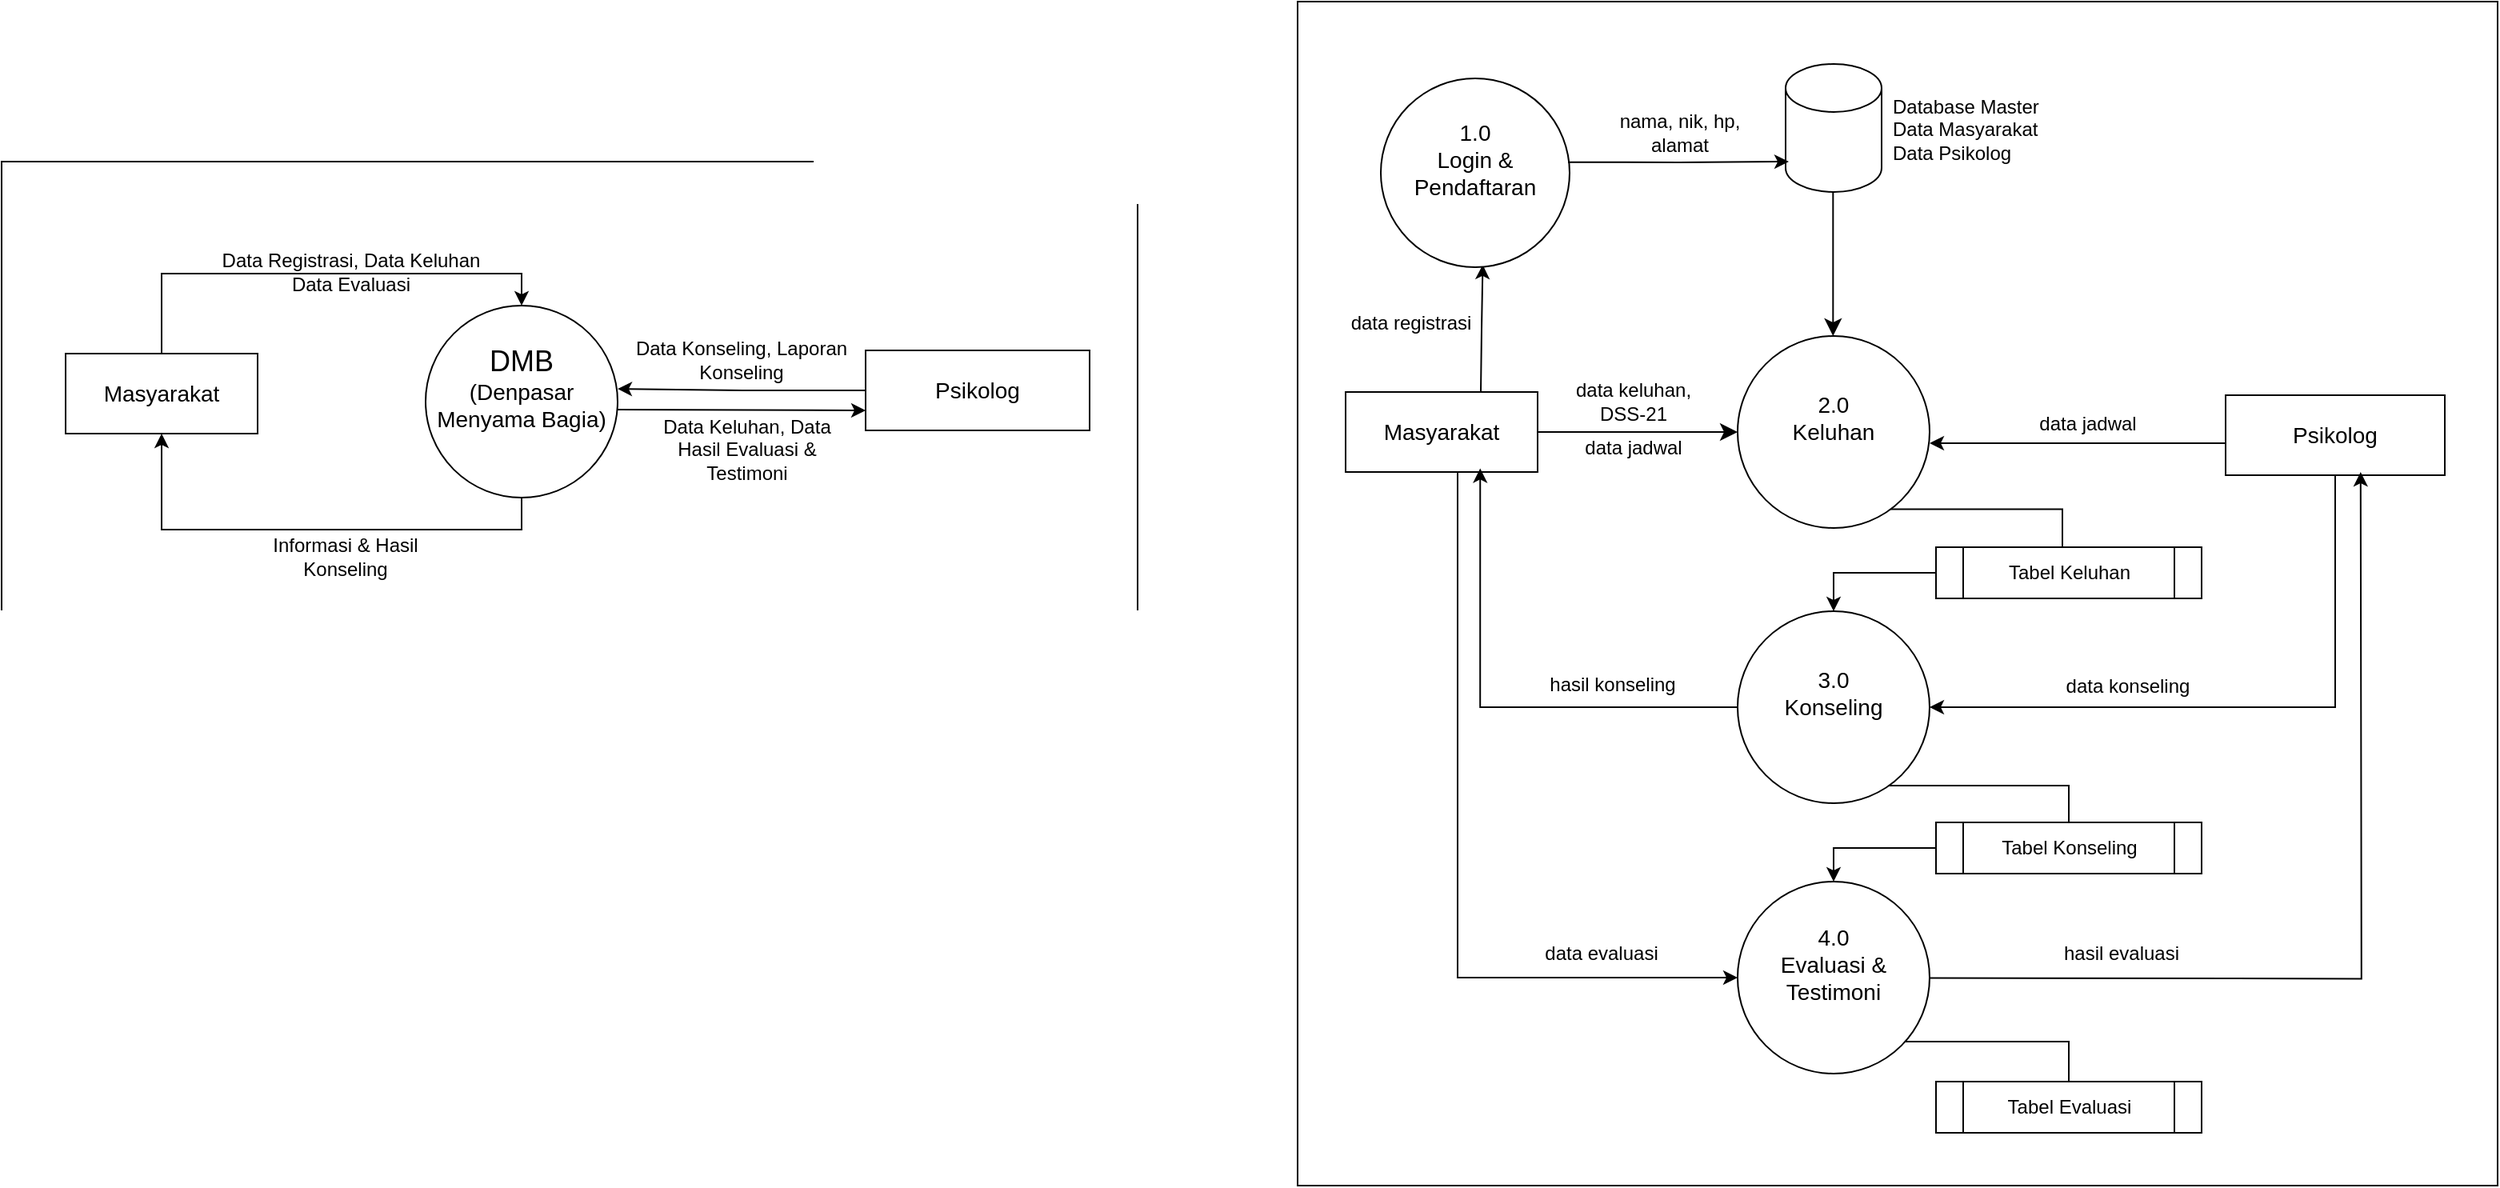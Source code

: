 <mxfile version="26.0.6">
  <diagram id="6a731a19-8d31-9384-78a2-239565b7b9f0" name="Page-1">
    <mxGraphModel dx="2151" dy="1160" grid="1" gridSize="10" guides="1" tooltips="1" connect="1" arrows="1" fold="1" page="1" pageScale="1" pageWidth="1169" pageHeight="827" background="none" math="0" shadow="0">
      <root>
        <mxCell id="0" />
        <mxCell id="1" parent="0" />
        <mxCell id="cNiK-8ckhrLXa3-nI2Zt-66" style="edgeStyle=orthogonalEdgeStyle;rounded=0;orthogonalLoop=1;jettySize=auto;html=1;entryX=0.5;entryY=1;entryDx=0;entryDy=0;" parent="1" source="cNiK-8ckhrLXa3-nI2Zt-7" target="cNiK-8ckhrLXa3-nI2Zt-12" edge="1">
          <mxGeometry relative="1" as="geometry">
            <Array as="points">
              <mxPoint x="415" y="450" />
              <mxPoint x="190" y="450" />
            </Array>
          </mxGeometry>
        </mxCell>
        <mxCell id="cNiK-8ckhrLXa3-nI2Zt-72" style="edgeStyle=orthogonalEdgeStyle;rounded=0;orthogonalLoop=1;jettySize=auto;html=1;entryX=0;entryY=0.75;entryDx=0;entryDy=0;" parent="1" edge="1" target="cNiK-8ckhrLXa3-nI2Zt-70">
          <mxGeometry relative="1" as="geometry">
            <mxPoint x="475" y="375" as="sourcePoint" />
            <mxPoint x="560" y="375" as="targetPoint" />
          </mxGeometry>
        </mxCell>
        <mxCell id="cNiK-8ckhrLXa3-nI2Zt-7" value="&lt;div&gt;&lt;font style=&quot;font-size: 18px;&quot;&gt;DMB&lt;/font&gt;&lt;/div&gt;&lt;div&gt;&lt;font style=&quot;font-size: 14px;&quot;&gt;(Denpasar Menyama Bagia)&lt;/font&gt;&lt;/div&gt;&lt;div&gt;&lt;font style=&quot;font-size: 14px;&quot;&gt;&lt;br&gt;&lt;/font&gt;&lt;/div&gt;" style="ellipse;whiteSpace=wrap;html=1;aspect=fixed;fontSize=14;" parent="1" vertex="1">
          <mxGeometry x="355" y="310" width="120" height="120" as="geometry" />
        </mxCell>
        <mxCell id="cNiK-8ckhrLXa3-nI2Zt-65" style="edgeStyle=orthogonalEdgeStyle;rounded=0;orthogonalLoop=1;jettySize=auto;html=1;entryX=0.5;entryY=0;entryDx=0;entryDy=0;" parent="1" source="cNiK-8ckhrLXa3-nI2Zt-12" target="cNiK-8ckhrLXa3-nI2Zt-7" edge="1">
          <mxGeometry relative="1" as="geometry">
            <Array as="points">
              <mxPoint x="190" y="290" />
              <mxPoint x="415" y="290" />
            </Array>
          </mxGeometry>
        </mxCell>
        <mxCell id="cNiK-8ckhrLXa3-nI2Zt-12" value="Masyarakat" style="rounded=0;whiteSpace=wrap;html=1;fontSize=14;" parent="1" vertex="1">
          <mxGeometry x="130" y="340" width="120" height="50" as="geometry" />
        </mxCell>
        <mxCell id="cNiK-8ckhrLXa3-nI2Zt-18" value="Data Registrasi, Data Keluhan&lt;br&gt;Data Evaluasi" style="text;html=1;align=center;verticalAlign=middle;whiteSpace=wrap;rounded=0;fontSize=12;" parent="1" vertex="1">
          <mxGeometry x="219" y="271" width="179" height="35" as="geometry" />
        </mxCell>
        <mxCell id="cNiK-8ckhrLXa3-nI2Zt-33" value="" style="rounded=0;whiteSpace=wrap;html=1;fillColor=none;" parent="1" vertex="1">
          <mxGeometry x="900" y="120" width="750" height="740" as="geometry" />
        </mxCell>
        <mxCell id="cNiK-8ckhrLXa3-nI2Zt-35" value="" style="shape=cylinder3;whiteSpace=wrap;html=1;boundedLbl=1;backgroundOutline=1;size=15;" parent="1" vertex="1">
          <mxGeometry x="1205" y="159" width="60" height="80" as="geometry" />
        </mxCell>
        <mxCell id="cNiK-8ckhrLXa3-nI2Zt-36" value="&lt;div style=&quot;font-size: 12px;&quot;&gt;Database Master Data Masyarakat&lt;/div&gt;&lt;div style=&quot;font-size: 12px;&quot;&gt;Data Psikolog&lt;br&gt;&lt;/div&gt;" style="text;html=1;align=left;verticalAlign=middle;whiteSpace=wrap;rounded=0;fontSize=12;" parent="1" vertex="1">
          <mxGeometry x="1270" y="170" width="100" height="60" as="geometry" />
        </mxCell>
        <mxCell id="cNiK-8ckhrLXa3-nI2Zt-37" style="edgeStyle=none;curved=1;rounded=0;orthogonalLoop=1;jettySize=auto;html=1;fontSize=12;startSize=8;endSize=8;endArrow=none;endFill=0;startArrow=classic;startFill=1;" parent="1" edge="1">
          <mxGeometry relative="1" as="geometry">
            <mxPoint x="1234.66" y="239" as="targetPoint" />
            <mxPoint x="1234.66" y="329" as="sourcePoint" />
          </mxGeometry>
        </mxCell>
        <mxCell id="cNiK-8ckhrLXa3-nI2Zt-38" style="edgeStyle=orthogonalEdgeStyle;rounded=0;orthogonalLoop=1;jettySize=auto;html=1;fontSize=12;startSize=8;endSize=8;endArrow=none;endFill=0;exitX=0.774;exitY=0.902;exitDx=0;exitDy=0;exitPerimeter=0;" parent="1" source="cNiK-8ckhrLXa3-nI2Zt-39" target="cNiK-8ckhrLXa3-nI2Zt-93" edge="1">
          <mxGeometry relative="1" as="geometry">
            <mxPoint x="1235" y="540" as="targetPoint" />
            <Array as="points">
              <mxPoint x="1378" y="437" />
            </Array>
          </mxGeometry>
        </mxCell>
        <mxCell id="cNiK-8ckhrLXa3-nI2Zt-39" value="&lt;div style=&quot;font-size: 14px;&quot;&gt;2.0&lt;/div&gt;&lt;div&gt;Keluhan&lt;/div&gt;&lt;div&gt;&lt;br&gt;&lt;/div&gt;" style="ellipse;whiteSpace=wrap;html=1;aspect=fixed;fontSize=14;" parent="1" vertex="1">
          <mxGeometry x="1175" y="329" width="120" height="120" as="geometry" />
        </mxCell>
        <mxCell id="cNiK-8ckhrLXa3-nI2Zt-42" style="edgeStyle=none;curved=1;rounded=0;orthogonalLoop=1;jettySize=auto;html=1;entryX=0;entryY=0.5;entryDx=0;entryDy=0;fontSize=12;startSize=8;endSize=8;" parent="1" source="cNiK-8ckhrLXa3-nI2Zt-44" target="cNiK-8ckhrLXa3-nI2Zt-39" edge="1">
          <mxGeometry relative="1" as="geometry" />
        </mxCell>
        <mxCell id="cNiK-8ckhrLXa3-nI2Zt-78" style="edgeStyle=orthogonalEdgeStyle;rounded=0;orthogonalLoop=1;jettySize=auto;html=1;entryX=0.54;entryY=0.987;entryDx=0;entryDy=0;entryPerimeter=0;" parent="1" edge="1" target="cNiK-8ckhrLXa3-nI2Zt-77">
          <mxGeometry relative="1" as="geometry">
            <mxPoint x="1014.5" y="364" as="sourcePoint" />
            <mxPoint x="1014.496" y="269.006" as="targetPoint" />
            <Array as="points" />
          </mxGeometry>
        </mxCell>
        <mxCell id="fbhjmRC7C3WrphUypX53-9" style="edgeStyle=orthogonalEdgeStyle;rounded=0;orthogonalLoop=1;jettySize=auto;html=1;entryX=0;entryY=0.5;entryDx=0;entryDy=0;" edge="1" parent="1" source="cNiK-8ckhrLXa3-nI2Zt-44" target="fbhjmRC7C3WrphUypX53-8">
          <mxGeometry relative="1" as="geometry">
            <Array as="points">
              <mxPoint x="1000" y="730" />
            </Array>
          </mxGeometry>
        </mxCell>
        <mxCell id="cNiK-8ckhrLXa3-nI2Zt-44" value="Masyarakat" style="rounded=0;whiteSpace=wrap;html=1;fontSize=14;" parent="1" vertex="1">
          <mxGeometry x="930" y="364" width="120" height="50" as="geometry" />
        </mxCell>
        <mxCell id="cNiK-8ckhrLXa3-nI2Zt-50" value="data registrasi" style="text;html=1;align=center;verticalAlign=middle;whiteSpace=wrap;rounded=0;fontSize=12;" parent="1" vertex="1">
          <mxGeometry x="921" y="306" width="100" height="30" as="geometry" />
        </mxCell>
        <mxCell id="cNiK-8ckhrLXa3-nI2Zt-56" style="edgeStyle=none;curved=1;rounded=0;orthogonalLoop=1;jettySize=auto;html=1;exitX=0.5;exitY=1;exitDx=0;exitDy=0;fontSize=12;startSize=8;endSize=8;" parent="1" edge="1">
          <mxGeometry relative="1" as="geometry">
            <mxPoint x="1264" y="491" as="sourcePoint" />
            <mxPoint x="1264" y="491" as="targetPoint" />
          </mxGeometry>
        </mxCell>
        <mxCell id="cNiK-8ckhrLXa3-nI2Zt-91" style="edgeStyle=orthogonalEdgeStyle;rounded=0;orthogonalLoop=1;jettySize=auto;html=1;exitX=0.007;exitY=0.599;exitDx=0;exitDy=0;exitPerimeter=0;" parent="1" edge="1" source="cNiK-8ckhrLXa3-nI2Zt-61">
          <mxGeometry relative="1" as="geometry">
            <mxPoint x="1420" y="396" as="sourcePoint" />
            <mxPoint x="1295" y="396" as="targetPoint" />
          </mxGeometry>
        </mxCell>
        <mxCell id="fbhjmRC7C3WrphUypX53-10" style="edgeStyle=orthogonalEdgeStyle;rounded=0;orthogonalLoop=1;jettySize=auto;html=1;entryX=1;entryY=0.5;entryDx=0;entryDy=0;" edge="1" parent="1" source="cNiK-8ckhrLXa3-nI2Zt-61" target="fbhjmRC7C3WrphUypX53-6">
          <mxGeometry relative="1" as="geometry">
            <Array as="points">
              <mxPoint x="1549" y="561" />
            </Array>
          </mxGeometry>
        </mxCell>
        <mxCell id="cNiK-8ckhrLXa3-nI2Zt-61" value="Psikolog" style="rounded=0;whiteSpace=wrap;html=1;fontSize=14;" parent="1" vertex="1">
          <mxGeometry x="1480" y="366" width="137" height="50" as="geometry" />
        </mxCell>
        <mxCell id="cNiK-8ckhrLXa3-nI2Zt-64" style="edgeStyle=none;curved=1;rounded=0;orthogonalLoop=1;jettySize=auto;html=1;exitX=0.5;exitY=1;exitDx=0;exitDy=0;fontSize=12;startSize=8;endSize=8;" parent="1" edge="1">
          <mxGeometry relative="1" as="geometry">
            <mxPoint x="1300" y="293" as="sourcePoint" />
            <mxPoint x="1300" y="293" as="targetPoint" />
          </mxGeometry>
        </mxCell>
        <mxCell id="cNiK-8ckhrLXa3-nI2Zt-67" value="&lt;div&gt;Informasi &amp;amp; Hasil Konseling&lt;/div&gt;" style="text;html=1;align=center;verticalAlign=middle;whiteSpace=wrap;rounded=0;fontSize=12;" parent="1" vertex="1">
          <mxGeometry x="235" y="452" width="140" height="30" as="geometry" />
        </mxCell>
        <mxCell id="cNiK-8ckhrLXa3-nI2Zt-73" style="edgeStyle=orthogonalEdgeStyle;rounded=0;orthogonalLoop=1;jettySize=auto;html=1;exitX=0;exitY=0.5;exitDx=0;exitDy=0;" parent="1" edge="1" source="cNiK-8ckhrLXa3-nI2Zt-70">
          <mxGeometry relative="1" as="geometry">
            <mxPoint x="580" y="362" as="sourcePoint" />
            <mxPoint x="475" y="362" as="targetPoint" />
          </mxGeometry>
        </mxCell>
        <mxCell id="cNiK-8ckhrLXa3-nI2Zt-70" value="Psikolog" style="rounded=0;whiteSpace=wrap;html=1;fontSize=14;" parent="1" vertex="1">
          <mxGeometry x="630" y="338" width="140" height="50" as="geometry" />
        </mxCell>
        <mxCell id="cNiK-8ckhrLXa3-nI2Zt-74" value="Data Keluhan, Data Hasil Evaluasi &amp;amp; Testimoni" style="text;html=1;align=center;verticalAlign=middle;whiteSpace=wrap;rounded=0;fontSize=12;" parent="1" vertex="1">
          <mxGeometry x="499" y="379" width="114" height="42" as="geometry" />
        </mxCell>
        <mxCell id="cNiK-8ckhrLXa3-nI2Zt-75" value="Data Konseling, Laporan Konseling" style="text;html=1;align=center;verticalAlign=middle;whiteSpace=wrap;rounded=0;fontSize=12;" parent="1" vertex="1">
          <mxGeometry x="482" y="329" width="141" height="30" as="geometry" />
        </mxCell>
        <mxCell id="cNiK-8ckhrLXa3-nI2Zt-77" value="&lt;div style=&quot;font-size: 14px;&quot;&gt;1.0&lt;/div&gt;&lt;div style=&quot;font-size: 14px;&quot;&gt;Login &amp;amp; Pendaftaran&lt;/div&gt;&lt;div style=&quot;font-size: 14px;&quot;&gt;&lt;br style=&quot;font-size: 14px;&quot;&gt;&lt;/div&gt;" style="ellipse;whiteSpace=wrap;html=1;aspect=fixed;fontSize=14;" parent="1" vertex="1">
          <mxGeometry x="952" y="168" width="118" height="118" as="geometry" />
        </mxCell>
        <mxCell id="cNiK-8ckhrLXa3-nI2Zt-82" style="edgeStyle=orthogonalEdgeStyle;rounded=0;orthogonalLoop=1;jettySize=auto;html=1;startArrow=classic;startFill=1;endArrow=none;endFill=0;entryX=1.017;entryY=0.435;entryDx=0;entryDy=0;entryPerimeter=0;" parent="1" edge="1">
          <mxGeometry relative="1" as="geometry">
            <mxPoint x="1069.006" y="220.33" as="targetPoint" />
            <mxPoint x="1207" y="220" as="sourcePoint" />
          </mxGeometry>
        </mxCell>
        <mxCell id="cNiK-8ckhrLXa3-nI2Zt-84" value="&lt;div align=&quot;center&quot;&gt;nama, nik, hp, alamat&lt;br&gt;&lt;/div&gt;" style="text;html=1;align=center;verticalAlign=middle;whiteSpace=wrap;rounded=0;fontSize=12;" parent="1" vertex="1">
          <mxGeometry x="1089" y="187" width="100" height="30" as="geometry" />
        </mxCell>
        <mxCell id="cNiK-8ckhrLXa3-nI2Zt-86" value="data keluhan, DSS-21" style="text;html=1;align=center;verticalAlign=middle;whiteSpace=wrap;rounded=0;fontSize=12;" parent="1" vertex="1">
          <mxGeometry x="1060" y="355" width="100" height="30" as="geometry" />
        </mxCell>
        <mxCell id="cNiK-8ckhrLXa3-nI2Zt-92" value="data jadwal" style="text;html=1;align=center;verticalAlign=middle;whiteSpace=wrap;rounded=0;fontSize=12;" parent="1" vertex="1">
          <mxGeometry x="1339" y="369" width="110" height="30" as="geometry" />
        </mxCell>
        <mxCell id="fbhjmRC7C3WrphUypX53-11" style="edgeStyle=orthogonalEdgeStyle;rounded=0;orthogonalLoop=1;jettySize=auto;html=1;" edge="1" parent="1" source="cNiK-8ckhrLXa3-nI2Zt-93" target="fbhjmRC7C3WrphUypX53-6">
          <mxGeometry relative="1" as="geometry" />
        </mxCell>
        <mxCell id="cNiK-8ckhrLXa3-nI2Zt-93" value="&lt;div&gt;Tabel Keluhan&lt;br&gt;&lt;/div&gt;" style="shape=process;whiteSpace=wrap;html=1;backgroundOutline=1;" parent="1" vertex="1">
          <mxGeometry x="1299" y="461" width="166" height="32" as="geometry" />
        </mxCell>
        <mxCell id="cNiK-8ckhrLXa3-nI2Zt-94" value="" style="rounded=0;whiteSpace=wrap;html=1;fillColor=none;" parent="1" vertex="1">
          <mxGeometry x="90" y="220" width="710" height="304" as="geometry" />
        </mxCell>
        <mxCell id="fbhjmRC7C3WrphUypX53-5" value="data jadwal" style="text;html=1;align=center;verticalAlign=middle;whiteSpace=wrap;rounded=0;fontSize=12;" vertex="1" parent="1">
          <mxGeometry x="1060" y="383.5" width="100" height="30" as="geometry" />
        </mxCell>
        <mxCell id="fbhjmRC7C3WrphUypX53-15" style="edgeStyle=orthogonalEdgeStyle;rounded=0;orthogonalLoop=1;jettySize=auto;html=1;endArrow=none;endFill=0;" edge="1" parent="1" source="fbhjmRC7C3WrphUypX53-6" target="fbhjmRC7C3WrphUypX53-14">
          <mxGeometry relative="1" as="geometry">
            <Array as="points">
              <mxPoint x="1382" y="610" />
            </Array>
          </mxGeometry>
        </mxCell>
        <mxCell id="fbhjmRC7C3WrphUypX53-6" value="&lt;div style=&quot;font-size: 14px;&quot;&gt;3.0&lt;/div&gt;&lt;div&gt;Konseling&lt;br&gt;&lt;/div&gt;&lt;div&gt;&lt;br&gt;&lt;/div&gt;" style="ellipse;whiteSpace=wrap;html=1;aspect=fixed;fontSize=14;" vertex="1" parent="1">
          <mxGeometry x="1175" y="501" width="120" height="120" as="geometry" />
        </mxCell>
        <mxCell id="fbhjmRC7C3WrphUypX53-7" style="edgeStyle=orthogonalEdgeStyle;rounded=0;orthogonalLoop=1;jettySize=auto;html=1;entryX=0.701;entryY=0.954;entryDx=0;entryDy=0;entryPerimeter=0;" edge="1" parent="1" source="fbhjmRC7C3WrphUypX53-6" target="cNiK-8ckhrLXa3-nI2Zt-44">
          <mxGeometry relative="1" as="geometry" />
        </mxCell>
        <mxCell id="fbhjmRC7C3WrphUypX53-18" style="edgeStyle=orthogonalEdgeStyle;rounded=0;orthogonalLoop=1;jettySize=auto;html=1;endArrow=none;endFill=0;" edge="1" parent="1" source="fbhjmRC7C3WrphUypX53-8" target="fbhjmRC7C3WrphUypX53-17">
          <mxGeometry relative="1" as="geometry">
            <Array as="points">
              <mxPoint x="1382" y="770" />
            </Array>
          </mxGeometry>
        </mxCell>
        <mxCell id="fbhjmRC7C3WrphUypX53-8" value="&lt;div style=&quot;font-size: 14px;&quot;&gt;4.0&lt;/div&gt;&lt;div&gt;Evaluasi &amp;amp; Testimoni&lt;br&gt;&lt;/div&gt;&lt;div&gt;&lt;br&gt;&lt;/div&gt;" style="ellipse;whiteSpace=wrap;html=1;aspect=fixed;fontSize=14;" vertex="1" parent="1">
          <mxGeometry x="1175" y="670" width="120" height="120" as="geometry" />
        </mxCell>
        <mxCell id="fbhjmRC7C3WrphUypX53-13" style="edgeStyle=orthogonalEdgeStyle;rounded=0;orthogonalLoop=1;jettySize=auto;html=1;entryX=0.616;entryY=0.956;entryDx=0;entryDy=0;entryPerimeter=0;" edge="1" parent="1">
          <mxGeometry relative="1" as="geometry">
            <mxPoint x="1295" y="730.2" as="sourcePoint" />
            <mxPoint x="1564.392" y="414.0" as="targetPoint" />
          </mxGeometry>
        </mxCell>
        <mxCell id="fbhjmRC7C3WrphUypX53-19" style="edgeStyle=orthogonalEdgeStyle;rounded=0;orthogonalLoop=1;jettySize=auto;html=1;entryX=0.5;entryY=0;entryDx=0;entryDy=0;" edge="1" parent="1" source="fbhjmRC7C3WrphUypX53-14" target="fbhjmRC7C3WrphUypX53-8">
          <mxGeometry relative="1" as="geometry">
            <Array as="points">
              <mxPoint x="1235" y="649" />
            </Array>
          </mxGeometry>
        </mxCell>
        <mxCell id="fbhjmRC7C3WrphUypX53-14" value="&lt;div&gt;Tabel Konseling&lt;br&gt;&lt;/div&gt;" style="shape=process;whiteSpace=wrap;html=1;backgroundOutline=1;" vertex="1" parent="1">
          <mxGeometry x="1299" y="633" width="166" height="32" as="geometry" />
        </mxCell>
        <mxCell id="fbhjmRC7C3WrphUypX53-17" value="&lt;div&gt;Tabel Evaluasi&lt;br&gt;&lt;/div&gt;" style="shape=process;whiteSpace=wrap;html=1;backgroundOutline=1;" vertex="1" parent="1">
          <mxGeometry x="1299" y="795" width="166" height="32" as="geometry" />
        </mxCell>
        <mxCell id="fbhjmRC7C3WrphUypX53-20" value="hasil konseling" style="text;html=1;align=center;verticalAlign=middle;whiteSpace=wrap;rounded=0;fontSize=12;" vertex="1" parent="1">
          <mxGeometry x="1047" y="532" width="100" height="30" as="geometry" />
        </mxCell>
        <mxCell id="fbhjmRC7C3WrphUypX53-21" value="data konseling" style="text;html=1;align=center;verticalAlign=middle;whiteSpace=wrap;rounded=0;fontSize=12;" vertex="1" parent="1">
          <mxGeometry x="1369" y="533" width="100" height="30" as="geometry" />
        </mxCell>
        <mxCell id="fbhjmRC7C3WrphUypX53-22" value="hasil evaluasi" style="text;html=1;align=center;verticalAlign=middle;whiteSpace=wrap;rounded=0;fontSize=12;" vertex="1" parent="1">
          <mxGeometry x="1365" y="700" width="100" height="30" as="geometry" />
        </mxCell>
        <mxCell id="fbhjmRC7C3WrphUypX53-24" value="data evaluasi" style="text;html=1;align=center;verticalAlign=middle;whiteSpace=wrap;rounded=0;fontSize=12;" vertex="1" parent="1">
          <mxGeometry x="1040" y="700" width="100" height="30" as="geometry" />
        </mxCell>
      </root>
    </mxGraphModel>
  </diagram>
</mxfile>
